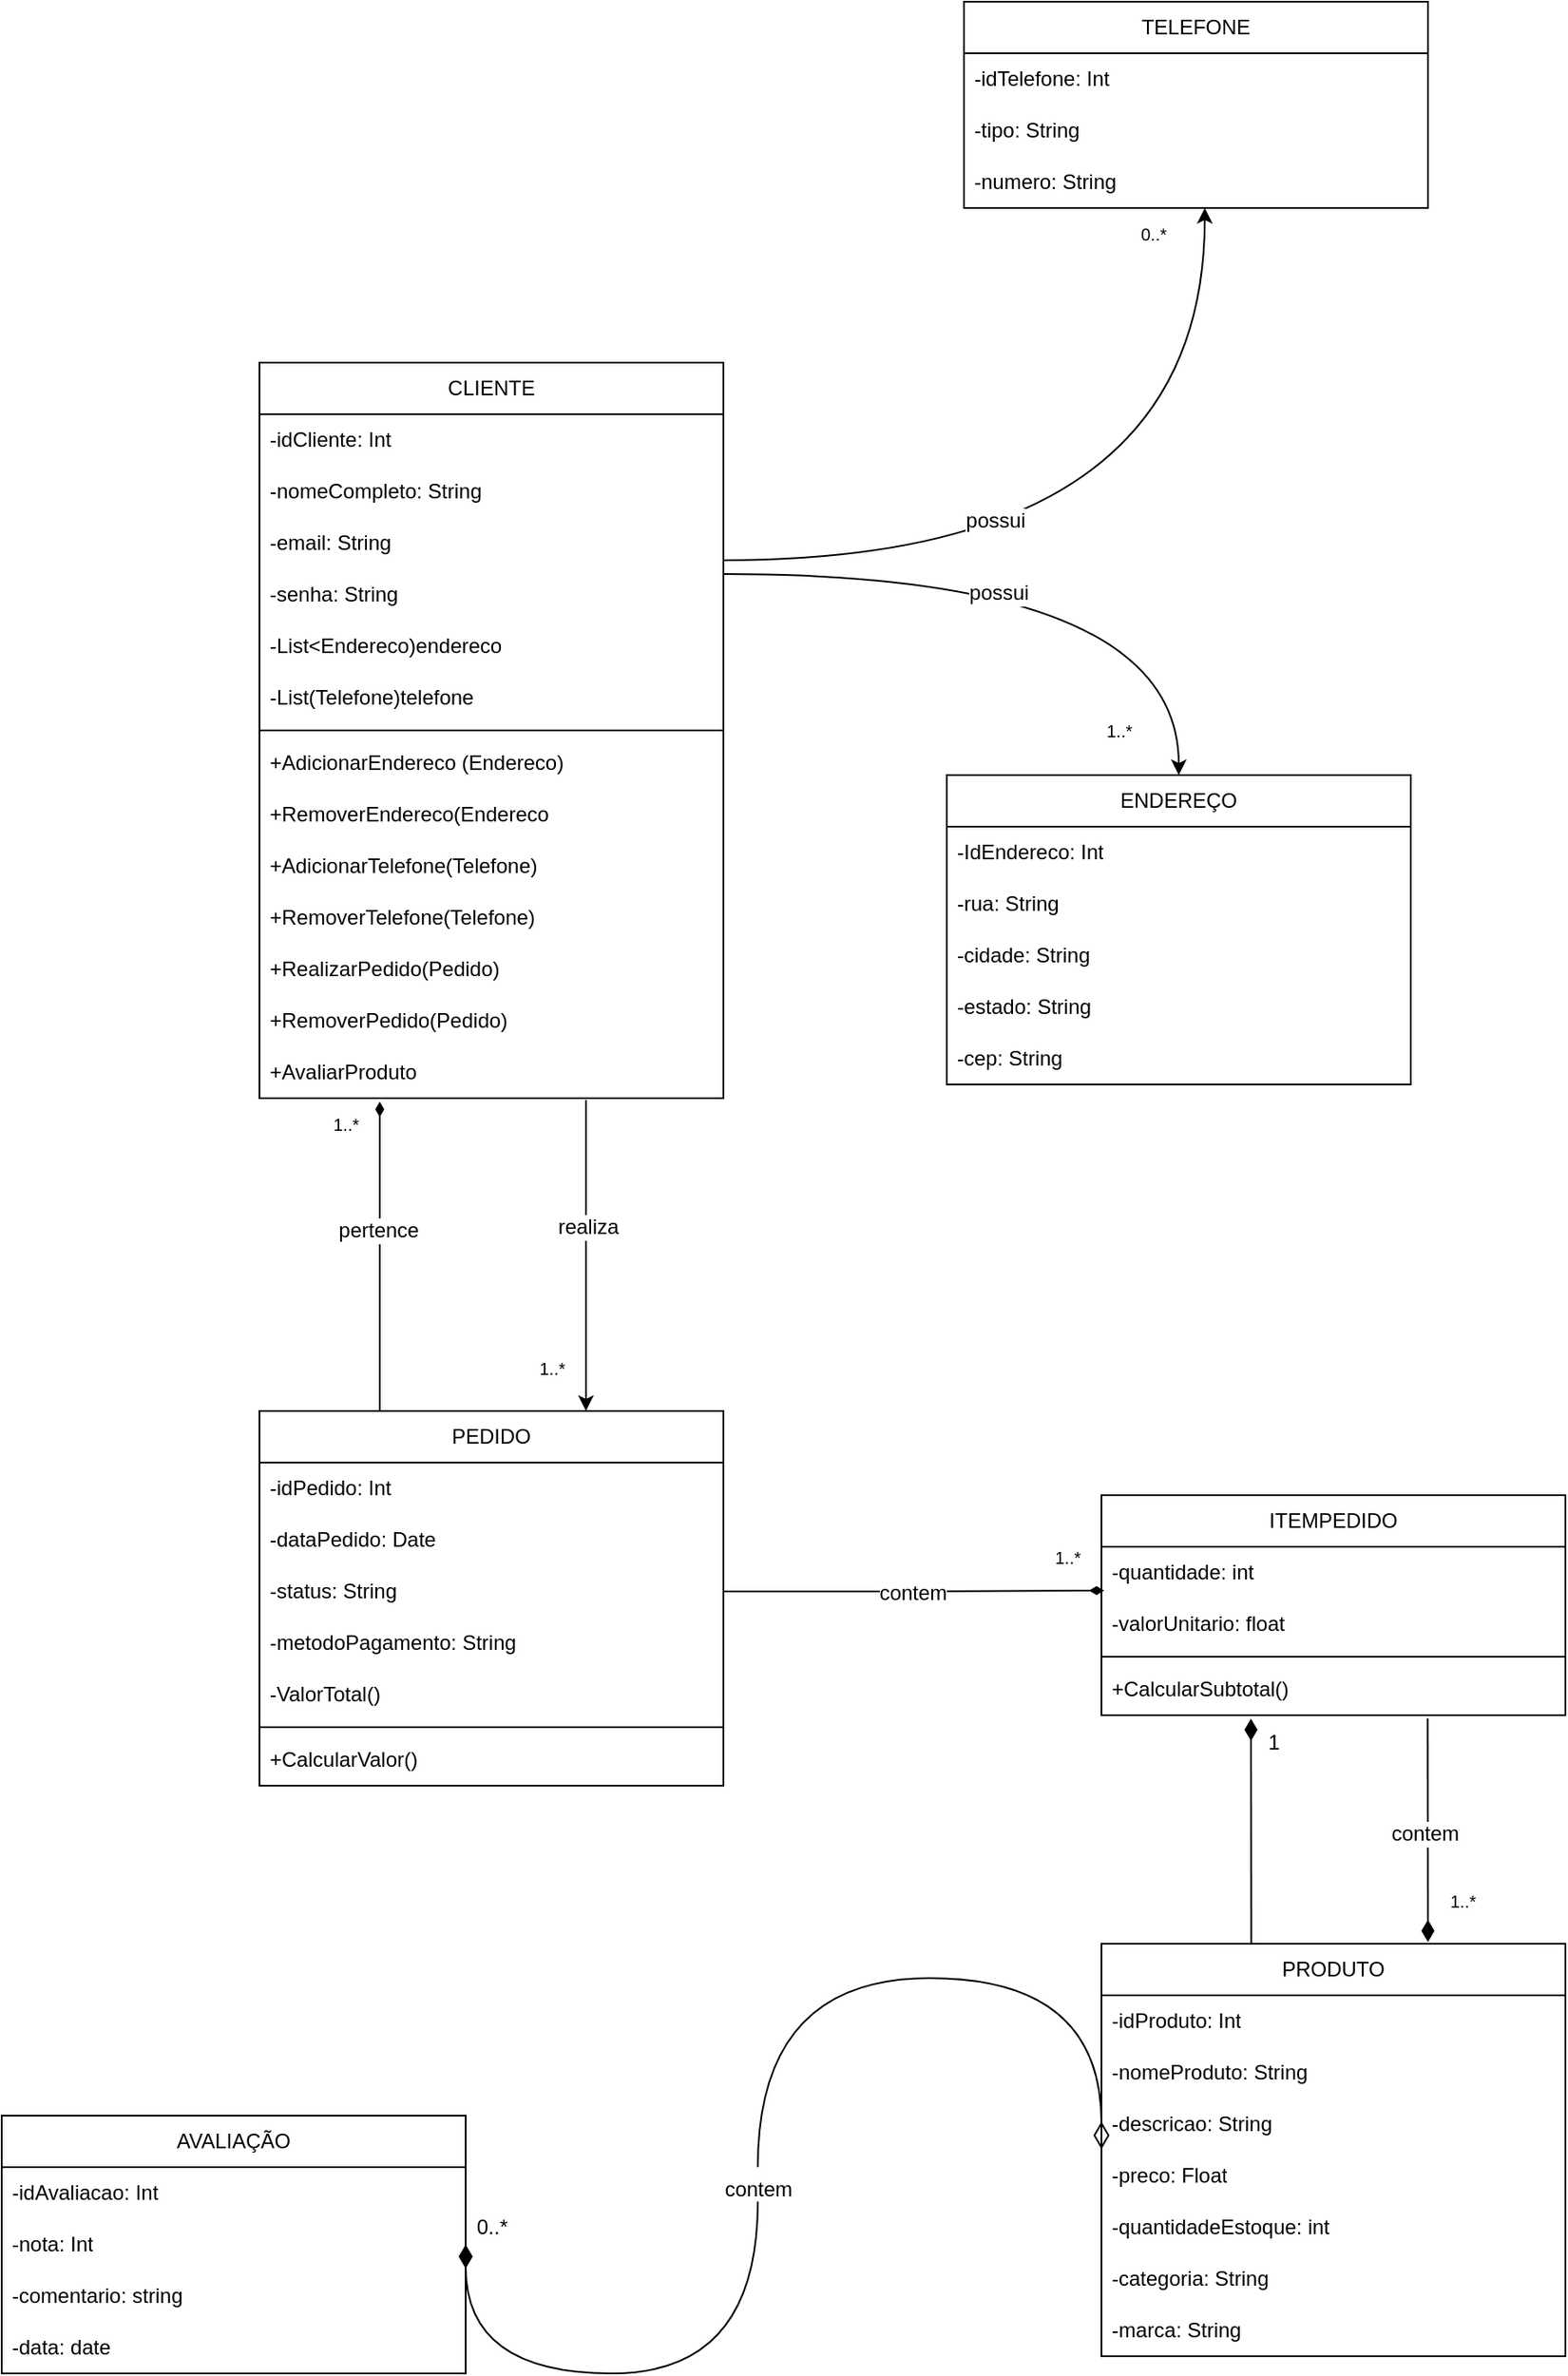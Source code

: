 <mxfile version="26.2.14">
  <diagram name="Página-1" id="bI2TdR9uC9iPowateCnM">
    <mxGraphModel dx="2185" dy="2369" grid="1" gridSize="10" guides="1" tooltips="1" connect="1" arrows="1" fold="1" page="1" pageScale="1" pageWidth="827" pageHeight="1169" math="0" shadow="0">
      <root>
        <mxCell id="0" />
        <mxCell id="1" parent="0" />
        <mxCell id="T8lwqwJLikOsBmqJTO0e-1" value="CLIENTE" style="swimlane;fontStyle=0;childLayout=stackLayout;horizontal=1;startSize=30;horizontalStack=0;resizeParent=1;resizeParentMax=0;resizeLast=0;collapsible=1;marginBottom=0;whiteSpace=wrap;html=1;" parent="1" vertex="1">
          <mxGeometry x="550" y="-420" width="270" height="428" as="geometry">
            <mxRectangle x="280" y="90" width="90" height="30" as="alternateBounds" />
          </mxGeometry>
        </mxCell>
        <mxCell id="T8lwqwJLikOsBmqJTO0e-10" value="-idCliente: Int" style="text;strokeColor=none;fillColor=none;align=left;verticalAlign=middle;spacingLeft=4;spacingRight=4;overflow=hidden;points=[[0,0.5],[1,0.5]];portConstraint=eastwest;rotatable=0;whiteSpace=wrap;html=1;" parent="T8lwqwJLikOsBmqJTO0e-1" vertex="1">
          <mxGeometry y="30" width="270" height="30" as="geometry" />
        </mxCell>
        <mxCell id="T8lwqwJLikOsBmqJTO0e-2" value="-nomeCompleto: String" style="text;strokeColor=none;fillColor=none;align=left;verticalAlign=middle;spacingLeft=4;spacingRight=4;overflow=hidden;points=[[0,0.5],[1,0.5]];portConstraint=eastwest;rotatable=0;whiteSpace=wrap;html=1;" parent="T8lwqwJLikOsBmqJTO0e-1" vertex="1">
          <mxGeometry y="60" width="270" height="30" as="geometry" />
        </mxCell>
        <mxCell id="T8lwqwJLikOsBmqJTO0e-3" value="-email: String" style="text;strokeColor=none;fillColor=none;align=left;verticalAlign=middle;spacingLeft=4;spacingRight=4;overflow=hidden;points=[[0,0.5],[1,0.5]];portConstraint=eastwest;rotatable=0;whiteSpace=wrap;html=1;" parent="T8lwqwJLikOsBmqJTO0e-1" vertex="1">
          <mxGeometry y="90" width="270" height="30" as="geometry" />
        </mxCell>
        <mxCell id="T8lwqwJLikOsBmqJTO0e-4" value="-senha: String" style="text;strokeColor=none;fillColor=none;align=left;verticalAlign=middle;spacingLeft=4;spacingRight=4;overflow=hidden;points=[[0,0.5],[1,0.5]];portConstraint=eastwest;rotatable=0;whiteSpace=wrap;html=1;perimeterSpacing=1;" parent="T8lwqwJLikOsBmqJTO0e-1" vertex="1">
          <mxGeometry y="120" width="270" height="30" as="geometry" />
        </mxCell>
        <mxCell id="u3Yc4zkZfpFFjeuXYtrw-35" value="-List&amp;lt;Endereco)endereco" style="text;strokeColor=none;fillColor=none;align=left;verticalAlign=middle;spacingLeft=4;spacingRight=4;overflow=hidden;points=[[0,0.5],[1,0.5]];portConstraint=eastwest;rotatable=0;whiteSpace=wrap;html=1;perimeterSpacing=1;" vertex="1" parent="T8lwqwJLikOsBmqJTO0e-1">
          <mxGeometry y="150" width="270" height="30" as="geometry" />
        </mxCell>
        <mxCell id="u3Yc4zkZfpFFjeuXYtrw-34" value="-List(Telefone)telefone" style="text;strokeColor=none;fillColor=none;align=left;verticalAlign=middle;spacingLeft=4;spacingRight=4;overflow=hidden;points=[[0,0.5],[1,0.5]];portConstraint=eastwest;rotatable=0;whiteSpace=wrap;html=1;perimeterSpacing=1;" vertex="1" parent="T8lwqwJLikOsBmqJTO0e-1">
          <mxGeometry y="180" width="270" height="30" as="geometry" />
        </mxCell>
        <mxCell id="u3Yc4zkZfpFFjeuXYtrw-33" value="" style="line;strokeWidth=1;fillColor=none;align=left;verticalAlign=middle;spacingTop=-1;spacingLeft=3;spacingRight=3;rotatable=0;labelPosition=right;points=[];portConstraint=eastwest;strokeColor=inherit;fontFamily=Helvetica;fontSize=12;fontColor=default;fontStyle=0;horizontal=1;" vertex="1" parent="T8lwqwJLikOsBmqJTO0e-1">
          <mxGeometry y="210" width="270" height="8" as="geometry" />
        </mxCell>
        <mxCell id="u3Yc4zkZfpFFjeuXYtrw-32" value="+AdicionarEndereco (Endereco)" style="text;strokeColor=none;fillColor=none;align=left;verticalAlign=middle;spacingLeft=4;spacingRight=4;overflow=hidden;points=[[0,0.5],[1,0.5]];portConstraint=eastwest;rotatable=0;whiteSpace=wrap;html=1;perimeterSpacing=1;" vertex="1" parent="T8lwqwJLikOsBmqJTO0e-1">
          <mxGeometry y="218" width="270" height="30" as="geometry" />
        </mxCell>
        <mxCell id="u3Yc4zkZfpFFjeuXYtrw-31" value="+RemoverEndereco(Endereco" style="text;strokeColor=none;fillColor=none;align=left;verticalAlign=middle;spacingLeft=4;spacingRight=4;overflow=hidden;points=[[0,0.5],[1,0.5]];portConstraint=eastwest;rotatable=0;whiteSpace=wrap;html=1;perimeterSpacing=1;" vertex="1" parent="T8lwqwJLikOsBmqJTO0e-1">
          <mxGeometry y="248" width="270" height="30" as="geometry" />
        </mxCell>
        <mxCell id="u3Yc4zkZfpFFjeuXYtrw-41" value="+AdicionarTelefone(Telefone)" style="text;strokeColor=none;fillColor=none;align=left;verticalAlign=middle;spacingLeft=4;spacingRight=4;overflow=hidden;points=[[0,0.5],[1,0.5]];portConstraint=eastwest;rotatable=0;whiteSpace=wrap;html=1;perimeterSpacing=1;" vertex="1" parent="T8lwqwJLikOsBmqJTO0e-1">
          <mxGeometry y="278" width="270" height="30" as="geometry" />
        </mxCell>
        <mxCell id="u3Yc4zkZfpFFjeuXYtrw-42" value="+RemoverTelefone(Telefone)" style="text;strokeColor=none;fillColor=none;align=left;verticalAlign=middle;spacingLeft=4;spacingRight=4;overflow=hidden;points=[[0,0.5],[1,0.5]];portConstraint=eastwest;rotatable=0;whiteSpace=wrap;html=1;perimeterSpacing=1;" vertex="1" parent="T8lwqwJLikOsBmqJTO0e-1">
          <mxGeometry y="308" width="270" height="30" as="geometry" />
        </mxCell>
        <mxCell id="u3Yc4zkZfpFFjeuXYtrw-43" value="+RealizarPedido(Pedido)" style="text;strokeColor=none;fillColor=none;align=left;verticalAlign=middle;spacingLeft=4;spacingRight=4;overflow=hidden;points=[[0,0.5],[1,0.5]];portConstraint=eastwest;rotatable=0;whiteSpace=wrap;html=1;perimeterSpacing=1;" vertex="1" parent="T8lwqwJLikOsBmqJTO0e-1">
          <mxGeometry y="338" width="270" height="30" as="geometry" />
        </mxCell>
        <mxCell id="u3Yc4zkZfpFFjeuXYtrw-30" value="+RemoverPedido(Pedido)" style="text;strokeColor=none;fillColor=none;align=left;verticalAlign=middle;spacingLeft=4;spacingRight=4;overflow=hidden;points=[[0,0.5],[1,0.5]];portConstraint=eastwest;rotatable=0;whiteSpace=wrap;html=1;perimeterSpacing=1;" vertex="1" parent="T8lwqwJLikOsBmqJTO0e-1">
          <mxGeometry y="368" width="270" height="30" as="geometry" />
        </mxCell>
        <mxCell id="u3Yc4zkZfpFFjeuXYtrw-44" value="+AvaliarProduto" style="text;strokeColor=none;fillColor=none;align=left;verticalAlign=middle;spacingLeft=4;spacingRight=4;overflow=hidden;points=[[0,0.5],[1,0.5]];portConstraint=eastwest;rotatable=0;whiteSpace=wrap;html=1;perimeterSpacing=1;" vertex="1" parent="T8lwqwJLikOsBmqJTO0e-1">
          <mxGeometry y="398" width="270" height="30" as="geometry" />
        </mxCell>
        <mxCell id="T8lwqwJLikOsBmqJTO0e-11" value="PRODUTO" style="swimlane;fontStyle=0;childLayout=stackLayout;horizontal=1;startSize=30;horizontalStack=0;resizeParent=1;resizeParentMax=0;resizeLast=0;collapsible=1;marginBottom=0;whiteSpace=wrap;html=1;" parent="1" vertex="1">
          <mxGeometry x="1040" y="500" width="270" height="240" as="geometry">
            <mxRectangle x="280" y="90" width="90" height="30" as="alternateBounds" />
          </mxGeometry>
        </mxCell>
        <mxCell id="T8lwqwJLikOsBmqJTO0e-12" value="-idProduto: Int" style="text;strokeColor=none;fillColor=none;align=left;verticalAlign=middle;spacingLeft=4;spacingRight=4;overflow=hidden;points=[[0,0.5],[1,0.5]];portConstraint=eastwest;rotatable=0;whiteSpace=wrap;html=1;" parent="T8lwqwJLikOsBmqJTO0e-11" vertex="1">
          <mxGeometry y="30" width="270" height="30" as="geometry" />
        </mxCell>
        <mxCell id="T8lwqwJLikOsBmqJTO0e-13" value="-nomeProduto: String" style="text;strokeColor=none;fillColor=none;align=left;verticalAlign=middle;spacingLeft=4;spacingRight=4;overflow=hidden;points=[[0,0.5],[1,0.5]];portConstraint=eastwest;rotatable=0;whiteSpace=wrap;html=1;" parent="T8lwqwJLikOsBmqJTO0e-11" vertex="1">
          <mxGeometry y="60" width="270" height="30" as="geometry" />
        </mxCell>
        <mxCell id="T8lwqwJLikOsBmqJTO0e-14" value="-descricao: String" style="text;strokeColor=none;fillColor=none;align=left;verticalAlign=middle;spacingLeft=4;spacingRight=4;overflow=hidden;points=[[0,0.5],[1,0.5]];portConstraint=eastwest;rotatable=0;whiteSpace=wrap;html=1;" parent="T8lwqwJLikOsBmqJTO0e-11" vertex="1">
          <mxGeometry y="90" width="270" height="30" as="geometry" />
        </mxCell>
        <mxCell id="T8lwqwJLikOsBmqJTO0e-15" value="-preco: Float" style="text;strokeColor=none;fillColor=none;align=left;verticalAlign=middle;spacingLeft=4;spacingRight=4;overflow=hidden;points=[[0,0.5],[1,0.5]];portConstraint=eastwest;rotatable=0;whiteSpace=wrap;html=1;" parent="T8lwqwJLikOsBmqJTO0e-11" vertex="1">
          <mxGeometry y="120" width="270" height="30" as="geometry" />
        </mxCell>
        <mxCell id="T8lwqwJLikOsBmqJTO0e-18" value="-quantidadeEstoque: int" style="text;strokeColor=none;fillColor=none;align=left;verticalAlign=middle;spacingLeft=4;spacingRight=4;overflow=hidden;points=[[0,0.5],[1,0.5]];portConstraint=eastwest;rotatable=0;whiteSpace=wrap;html=1;" parent="T8lwqwJLikOsBmqJTO0e-11" vertex="1">
          <mxGeometry y="150" width="270" height="30" as="geometry" />
        </mxCell>
        <mxCell id="T8lwqwJLikOsBmqJTO0e-17" value="-categoria: String" style="text;strokeColor=none;fillColor=none;align=left;verticalAlign=middle;spacingLeft=4;spacingRight=4;overflow=hidden;points=[[0,0.5],[1,0.5]];portConstraint=eastwest;rotatable=0;whiteSpace=wrap;html=1;" parent="T8lwqwJLikOsBmqJTO0e-11" vertex="1">
          <mxGeometry y="180" width="270" height="30" as="geometry" />
        </mxCell>
        <mxCell id="T8lwqwJLikOsBmqJTO0e-16" value="-marca: String" style="text;strokeColor=none;fillColor=none;align=left;verticalAlign=middle;spacingLeft=4;spacingRight=4;overflow=hidden;points=[[0,0.5],[1,0.5]];portConstraint=eastwest;rotatable=0;whiteSpace=wrap;html=1;" parent="T8lwqwJLikOsBmqJTO0e-11" vertex="1">
          <mxGeometry y="210" width="270" height="30" as="geometry" />
        </mxCell>
        <mxCell id="u3Yc4zkZfpFFjeuXYtrw-51" style="edgeStyle=orthogonalEdgeStyle;rounded=0;orthogonalLoop=1;jettySize=auto;html=1;fontFamily=Helvetica;fontSize=12;fontColor=default;fontStyle=0;horizontal=1;endArrow=diamondThin;endFill=1;" edge="1" parent="1" source="T8lwqwJLikOsBmqJTO0e-19">
          <mxGeometry relative="1" as="geometry">
            <mxPoint x="620" y="10" as="targetPoint" />
            <Array as="points">
              <mxPoint x="620" y="50" />
              <mxPoint x="620" y="50" />
            </Array>
          </mxGeometry>
        </mxCell>
        <mxCell id="u3Yc4zkZfpFFjeuXYtrw-53" value="pertence" style="edgeLabel;html=1;align=center;verticalAlign=middle;resizable=0;points=[];strokeColor=default;fontFamily=Helvetica;fontSize=12;fontColor=default;fontStyle=0;horizontal=1;fillColor=default;" vertex="1" connectable="0" parent="u3Yc4zkZfpFFjeuXYtrw-51">
          <mxGeometry x="0.164" y="1" relative="1" as="geometry">
            <mxPoint as="offset" />
          </mxGeometry>
        </mxCell>
        <mxCell id="T8lwqwJLikOsBmqJTO0e-19" value="PEDIDO" style="swimlane;fontStyle=0;childLayout=stackLayout;horizontal=1;startSize=30;horizontalStack=0;resizeParent=1;resizeParentMax=0;resizeLast=0;collapsible=1;marginBottom=0;whiteSpace=wrap;html=1;" parent="1" vertex="1">
          <mxGeometry x="550" y="190" width="270" height="218" as="geometry">
            <mxRectangle x="280" y="90" width="90" height="30" as="alternateBounds" />
          </mxGeometry>
        </mxCell>
        <mxCell id="T8lwqwJLikOsBmqJTO0e-20" value="-idPedido: Int" style="text;strokeColor=none;fillColor=none;align=left;verticalAlign=middle;spacingLeft=4;spacingRight=4;overflow=hidden;points=[[0,0.5],[1,0.5]];portConstraint=eastwest;rotatable=0;whiteSpace=wrap;html=1;" parent="T8lwqwJLikOsBmqJTO0e-19" vertex="1">
          <mxGeometry y="30" width="270" height="30" as="geometry" />
        </mxCell>
        <mxCell id="T8lwqwJLikOsBmqJTO0e-21" value="-dataPedido: Date" style="text;strokeColor=none;fillColor=none;align=left;verticalAlign=middle;spacingLeft=4;spacingRight=4;overflow=hidden;points=[[0,0.5],[1,0.5]];portConstraint=eastwest;rotatable=0;whiteSpace=wrap;html=1;" parent="T8lwqwJLikOsBmqJTO0e-19" vertex="1">
          <mxGeometry y="60" width="270" height="30" as="geometry" />
        </mxCell>
        <mxCell id="T8lwqwJLikOsBmqJTO0e-22" value="-status: String" style="text;strokeColor=none;fillColor=none;align=left;verticalAlign=middle;spacingLeft=4;spacingRight=4;overflow=hidden;points=[[0,0.5],[1,0.5]];portConstraint=eastwest;rotatable=0;whiteSpace=wrap;html=1;" parent="T8lwqwJLikOsBmqJTO0e-19" vertex="1">
          <mxGeometry y="90" width="270" height="30" as="geometry" />
        </mxCell>
        <mxCell id="T8lwqwJLikOsBmqJTO0e-23" value="-metodoPagamento: String" style="text;strokeColor=none;fillColor=none;align=left;verticalAlign=middle;spacingLeft=4;spacingRight=4;overflow=hidden;points=[[0,0.5],[1,0.5]];portConstraint=eastwest;rotatable=0;whiteSpace=wrap;html=1;" parent="T8lwqwJLikOsBmqJTO0e-19" vertex="1">
          <mxGeometry y="120" width="270" height="30" as="geometry" />
        </mxCell>
        <mxCell id="u3Yc4zkZfpFFjeuXYtrw-2" value="-ValorTotal()" style="text;strokeColor=none;fillColor=none;align=left;verticalAlign=middle;spacingLeft=4;spacingRight=4;overflow=hidden;points=[[0,0.5],[1,0.5]];portConstraint=eastwest;rotatable=0;whiteSpace=wrap;html=1;" vertex="1" parent="T8lwqwJLikOsBmqJTO0e-19">
          <mxGeometry y="150" width="270" height="30" as="geometry" />
        </mxCell>
        <mxCell id="u3Yc4zkZfpFFjeuXYtrw-65" value="" style="line;strokeWidth=1;fillColor=none;align=left;verticalAlign=middle;spacingTop=-1;spacingLeft=3;spacingRight=3;rotatable=0;labelPosition=right;points=[];portConstraint=eastwest;strokeColor=inherit;fontFamily=Helvetica;fontSize=12;fontColor=default;fontStyle=0;horizontal=1;" vertex="1" parent="T8lwqwJLikOsBmqJTO0e-19">
          <mxGeometry y="180" width="270" height="8" as="geometry" />
        </mxCell>
        <mxCell id="u3Yc4zkZfpFFjeuXYtrw-64" value="+CalcularValor()" style="text;strokeColor=none;fillColor=none;align=left;verticalAlign=middle;spacingLeft=4;spacingRight=4;overflow=hidden;points=[[0,0.5],[1,0.5]];portConstraint=eastwest;rotatable=0;whiteSpace=wrap;html=1;" vertex="1" parent="T8lwqwJLikOsBmqJTO0e-19">
          <mxGeometry y="188" width="270" height="30" as="geometry" />
        </mxCell>
        <mxCell id="T8lwqwJLikOsBmqJTO0e-24" value="ITEMPEDIDO" style="swimlane;fontStyle=0;childLayout=stackLayout;horizontal=1;startSize=30;horizontalStack=0;resizeParent=1;resizeParentMax=0;resizeLast=0;collapsible=1;marginBottom=0;whiteSpace=wrap;html=1;" parent="1" vertex="1">
          <mxGeometry x="1040" y="239" width="270" height="128" as="geometry">
            <mxRectangle x="280" y="90" width="90" height="30" as="alternateBounds" />
          </mxGeometry>
        </mxCell>
        <mxCell id="T8lwqwJLikOsBmqJTO0e-25" value="-quantidade: int" style="text;strokeColor=none;fillColor=none;align=left;verticalAlign=middle;spacingLeft=4;spacingRight=4;overflow=hidden;points=[[0,0.5],[1,0.5]];portConstraint=eastwest;rotatable=0;whiteSpace=wrap;html=1;" parent="T8lwqwJLikOsBmqJTO0e-24" vertex="1">
          <mxGeometry y="30" width="270" height="30" as="geometry" />
        </mxCell>
        <mxCell id="T8lwqwJLikOsBmqJTO0e-26" value="-valorUnitario: float" style="text;strokeColor=none;fillColor=none;align=left;verticalAlign=middle;spacingLeft=4;spacingRight=4;overflow=hidden;points=[[0,0.5],[1,0.5]];portConstraint=eastwest;rotatable=0;whiteSpace=wrap;html=1;" parent="T8lwqwJLikOsBmqJTO0e-24" vertex="1">
          <mxGeometry y="60" width="270" height="30" as="geometry" />
        </mxCell>
        <mxCell id="u3Yc4zkZfpFFjeuXYtrw-81" value="" style="line;strokeWidth=1;fillColor=none;align=left;verticalAlign=middle;spacingTop=-1;spacingLeft=3;spacingRight=3;rotatable=0;labelPosition=right;points=[];portConstraint=eastwest;strokeColor=inherit;fontFamily=Helvetica;fontSize=12;fontColor=default;fontStyle=0;horizontal=1;" vertex="1" parent="T8lwqwJLikOsBmqJTO0e-24">
          <mxGeometry y="90" width="270" height="8" as="geometry" />
        </mxCell>
        <mxCell id="u3Yc4zkZfpFFjeuXYtrw-1" value="+CalcularSubtotal()" style="text;strokeColor=none;fillColor=none;align=left;verticalAlign=middle;spacingLeft=4;spacingRight=4;overflow=hidden;points=[[0,0.5],[1,0.5]];portConstraint=eastwest;rotatable=0;whiteSpace=wrap;html=1;" vertex="1" parent="T8lwqwJLikOsBmqJTO0e-24">
          <mxGeometry y="98" width="270" height="30" as="geometry" />
        </mxCell>
        <mxCell id="T8lwqwJLikOsBmqJTO0e-29" value="AVALIAÇÃO" style="swimlane;fontStyle=0;childLayout=stackLayout;horizontal=1;startSize=30;horizontalStack=0;resizeParent=1;resizeParentMax=0;resizeLast=0;collapsible=1;marginBottom=0;whiteSpace=wrap;html=1;" parent="1" vertex="1">
          <mxGeometry x="400" y="600" width="270" height="150" as="geometry">
            <mxRectangle x="280" y="90" width="90" height="30" as="alternateBounds" />
          </mxGeometry>
        </mxCell>
        <mxCell id="T8lwqwJLikOsBmqJTO0e-30" value="-idAvaliacao: Int" style="text;strokeColor=none;fillColor=none;align=left;verticalAlign=middle;spacingLeft=4;spacingRight=4;overflow=hidden;points=[[0,0.5],[1,0.5]];portConstraint=eastwest;rotatable=0;whiteSpace=wrap;html=1;" parent="T8lwqwJLikOsBmqJTO0e-29" vertex="1">
          <mxGeometry y="30" width="270" height="30" as="geometry" />
        </mxCell>
        <mxCell id="T8lwqwJLikOsBmqJTO0e-31" value="-nota: Int" style="text;strokeColor=none;fillColor=none;align=left;verticalAlign=middle;spacingLeft=4;spacingRight=4;overflow=hidden;points=[[0,0.5],[1,0.5]];portConstraint=eastwest;rotatable=0;whiteSpace=wrap;html=1;" parent="T8lwqwJLikOsBmqJTO0e-29" vertex="1">
          <mxGeometry y="60" width="270" height="30" as="geometry" />
        </mxCell>
        <mxCell id="T8lwqwJLikOsBmqJTO0e-32" value="-comentario: string" style="text;strokeColor=none;fillColor=none;align=left;verticalAlign=middle;spacingLeft=4;spacingRight=4;overflow=hidden;points=[[0,0.5],[1,0.5]];portConstraint=eastwest;rotatable=0;whiteSpace=wrap;html=1;" parent="T8lwqwJLikOsBmqJTO0e-29" vertex="1">
          <mxGeometry y="90" width="270" height="30" as="geometry" />
        </mxCell>
        <mxCell id="T8lwqwJLikOsBmqJTO0e-33" value="-data: date" style="text;strokeColor=none;fillColor=none;align=left;verticalAlign=middle;spacingLeft=4;spacingRight=4;overflow=hidden;points=[[0,0.5],[1,0.5]];portConstraint=eastwest;rotatable=0;whiteSpace=wrap;html=1;" parent="T8lwqwJLikOsBmqJTO0e-29" vertex="1">
          <mxGeometry y="120" width="270" height="30" as="geometry" />
        </mxCell>
        <mxCell id="T8lwqwJLikOsBmqJTO0e-34" value="ENDEREÇO" style="swimlane;fontStyle=0;childLayout=stackLayout;horizontal=1;startSize=30;horizontalStack=0;resizeParent=1;resizeParentMax=0;resizeLast=0;collapsible=1;marginBottom=0;whiteSpace=wrap;html=1;" parent="1" vertex="1">
          <mxGeometry x="950" y="-180" width="270" height="180" as="geometry">
            <mxRectangle x="280" y="90" width="90" height="30" as="alternateBounds" />
          </mxGeometry>
        </mxCell>
        <mxCell id="T8lwqwJLikOsBmqJTO0e-35" value="-IdEndereco: Int" style="text;strokeColor=none;fillColor=none;align=left;verticalAlign=middle;spacingLeft=4;spacingRight=4;overflow=hidden;points=[[0,0.5],[1,0.5]];portConstraint=eastwest;rotatable=0;whiteSpace=wrap;html=1;" parent="T8lwqwJLikOsBmqJTO0e-34" vertex="1">
          <mxGeometry y="30" width="270" height="30" as="geometry" />
        </mxCell>
        <mxCell id="T8lwqwJLikOsBmqJTO0e-36" value="-rua: String" style="text;strokeColor=none;fillColor=none;align=left;verticalAlign=middle;spacingLeft=4;spacingRight=4;overflow=hidden;points=[[0,0.5],[1,0.5]];portConstraint=eastwest;rotatable=0;whiteSpace=wrap;html=1;" parent="T8lwqwJLikOsBmqJTO0e-34" vertex="1">
          <mxGeometry y="60" width="270" height="30" as="geometry" />
        </mxCell>
        <mxCell id="T8lwqwJLikOsBmqJTO0e-37" value="-cidade: String" style="text;strokeColor=none;fillColor=none;align=left;verticalAlign=middle;spacingLeft=4;spacingRight=4;overflow=hidden;points=[[0,0.5],[1,0.5]];portConstraint=eastwest;rotatable=0;whiteSpace=wrap;html=1;" parent="T8lwqwJLikOsBmqJTO0e-34" vertex="1">
          <mxGeometry y="90" width="270" height="30" as="geometry" />
        </mxCell>
        <mxCell id="T8lwqwJLikOsBmqJTO0e-38" value="-estado: String" style="text;strokeColor=none;fillColor=none;align=left;verticalAlign=middle;spacingLeft=4;spacingRight=4;overflow=hidden;points=[[0,0.5],[1,0.5]];portConstraint=eastwest;rotatable=0;whiteSpace=wrap;html=1;" parent="T8lwqwJLikOsBmqJTO0e-34" vertex="1">
          <mxGeometry y="120" width="270" height="30" as="geometry" />
        </mxCell>
        <mxCell id="T8lwqwJLikOsBmqJTO0e-39" value="-cep: String" style="text;strokeColor=none;fillColor=none;align=left;verticalAlign=middle;spacingLeft=4;spacingRight=4;overflow=hidden;points=[[0,0.5],[1,0.5]];portConstraint=eastwest;rotatable=0;whiteSpace=wrap;html=1;" parent="T8lwqwJLikOsBmqJTO0e-34" vertex="1">
          <mxGeometry y="150" width="270" height="30" as="geometry" />
        </mxCell>
        <mxCell id="T8lwqwJLikOsBmqJTO0e-40" value="TELEFONE" style="swimlane;fontStyle=0;childLayout=stackLayout;horizontal=1;startSize=30;horizontalStack=0;resizeParent=1;resizeParentMax=0;resizeLast=0;collapsible=1;marginBottom=0;whiteSpace=wrap;html=1;" parent="1" vertex="1">
          <mxGeometry x="960" y="-630" width="270" height="120" as="geometry">
            <mxRectangle x="280" y="90" width="90" height="30" as="alternateBounds" />
          </mxGeometry>
        </mxCell>
        <mxCell id="T8lwqwJLikOsBmqJTO0e-41" value="-idTelefone: Int" style="text;strokeColor=none;fillColor=none;align=left;verticalAlign=middle;spacingLeft=4;spacingRight=4;overflow=hidden;points=[[0,0.5],[1,0.5]];portConstraint=eastwest;rotatable=0;whiteSpace=wrap;html=1;" parent="T8lwqwJLikOsBmqJTO0e-40" vertex="1">
          <mxGeometry y="30" width="270" height="30" as="geometry" />
        </mxCell>
        <mxCell id="T8lwqwJLikOsBmqJTO0e-42" value="-tipo: String" style="text;strokeColor=none;fillColor=none;align=left;verticalAlign=middle;spacingLeft=4;spacingRight=4;overflow=hidden;points=[[0,0.5],[1,0.5]];portConstraint=eastwest;rotatable=0;whiteSpace=wrap;html=1;" parent="T8lwqwJLikOsBmqJTO0e-40" vertex="1">
          <mxGeometry y="60" width="270" height="30" as="geometry" />
        </mxCell>
        <mxCell id="T8lwqwJLikOsBmqJTO0e-43" value="-numero: String" style="text;strokeColor=none;fillColor=none;align=left;verticalAlign=middle;spacingLeft=4;spacingRight=4;overflow=hidden;points=[[0,0.5],[1,0.5]];portConstraint=eastwest;rotatable=0;whiteSpace=wrap;html=1;" parent="T8lwqwJLikOsBmqJTO0e-40" vertex="1">
          <mxGeometry y="90" width="270" height="30" as="geometry" />
        </mxCell>
        <mxCell id="u3Yc4zkZfpFFjeuXYtrw-12" style="edgeStyle=orthogonalEdgeStyle;rounded=0;orthogonalLoop=1;jettySize=auto;html=1;entryX=0.5;entryY=0;entryDx=0;entryDy=0;curved=1;exitX=0.996;exitY=0.125;exitDx=0;exitDy=0;exitPerimeter=0;" edge="1" parent="1" source="T8lwqwJLikOsBmqJTO0e-4" target="T8lwqwJLikOsBmqJTO0e-34">
          <mxGeometry relative="1" as="geometry">
            <mxPoint x="830" y="-300" as="sourcePoint" />
          </mxGeometry>
        </mxCell>
        <mxCell id="u3Yc4zkZfpFFjeuXYtrw-56" value="possui" style="edgeLabel;html=1;align=center;verticalAlign=middle;resizable=0;points=[];strokeColor=default;fontFamily=Helvetica;fontSize=12;fontColor=default;fontStyle=0;horizontal=1;fillColor=default;" vertex="1" connectable="0" parent="u3Yc4zkZfpFFjeuXYtrw-12">
          <mxGeometry x="-0.165" y="-11" relative="1" as="geometry">
            <mxPoint as="offset" />
          </mxGeometry>
        </mxCell>
        <mxCell id="u3Yc4zkZfpFFjeuXYtrw-39" style="edgeStyle=orthogonalEdgeStyle;rounded=0;orthogonalLoop=1;jettySize=auto;html=1;fontFamily=Helvetica;fontSize=12;fontColor=default;fontStyle=0;horizontal=1;curved=1;entryX=0.519;entryY=1.133;entryDx=0;entryDy=0;entryPerimeter=0;" edge="1" parent="1">
          <mxGeometry relative="1" as="geometry">
            <mxPoint x="1100.13" y="-510" as="targetPoint" />
            <mxPoint x="820" y="-304.99" as="sourcePoint" />
            <Array as="points">
              <mxPoint x="1100" y="-305" />
            </Array>
          </mxGeometry>
        </mxCell>
        <mxCell id="u3Yc4zkZfpFFjeuXYtrw-40" value="" style="edgeLabel;html=1;align=center;verticalAlign=middle;resizable=0;points=[];strokeColor=default;fontFamily=Helvetica;fontSize=12;fontColor=default;fontStyle=0;horizontal=1;fillColor=default;" vertex="1" connectable="0" parent="u3Yc4zkZfpFFjeuXYtrw-39">
          <mxGeometry x="-0.332" y="-3" relative="1" as="geometry">
            <mxPoint as="offset" />
          </mxGeometry>
        </mxCell>
        <mxCell id="u3Yc4zkZfpFFjeuXYtrw-59" value="possui" style="edgeLabel;html=1;align=center;verticalAlign=middle;resizable=0;points=[];strokeColor=default;fontFamily=Helvetica;fontSize=12;fontColor=default;fontStyle=0;horizontal=1;fillColor=default;" vertex="1" connectable="0" parent="u3Yc4zkZfpFFjeuXYtrw-39">
          <mxGeometry x="-0.351" y="23" relative="1" as="geometry">
            <mxPoint as="offset" />
          </mxGeometry>
        </mxCell>
        <mxCell id="u3Yc4zkZfpFFjeuXYtrw-50" style="edgeStyle=orthogonalEdgeStyle;rounded=0;orthogonalLoop=1;jettySize=auto;html=1;fontFamily=Helvetica;fontSize=12;fontColor=default;fontStyle=0;horizontal=1;" edge="1" parent="1">
          <mxGeometry relative="1" as="geometry">
            <mxPoint x="740" y="9" as="sourcePoint" />
            <mxPoint x="740" y="190" as="targetPoint" />
            <Array as="points">
              <mxPoint x="740" y="9" />
              <mxPoint x="740" y="190" />
            </Array>
          </mxGeometry>
        </mxCell>
        <mxCell id="u3Yc4zkZfpFFjeuXYtrw-54" value="realiza" style="edgeLabel;html=1;align=center;verticalAlign=middle;resizable=0;points=[];strokeColor=default;fontFamily=Helvetica;fontSize=12;fontColor=default;fontStyle=0;horizontal=1;fillColor=default;" vertex="1" connectable="0" parent="u3Yc4zkZfpFFjeuXYtrw-50">
          <mxGeometry x="-0.189" y="1" relative="1" as="geometry">
            <mxPoint as="offset" />
          </mxGeometry>
        </mxCell>
        <mxCell id="u3Yc4zkZfpFFjeuXYtrw-52" value="&lt;font style=&quot;font-size: 10px;&quot;&gt;1..*&lt;/font&gt;" style="text;html=1;align=center;verticalAlign=middle;resizable=0;points=[];autosize=1;strokeColor=none;fillColor=none;fontFamily=Helvetica;fontSize=12;fontColor=default;fontStyle=0;horizontal=1;" vertex="1" parent="1">
          <mxGeometry x="580" y="8" width="40" height="30" as="geometry" />
        </mxCell>
        <mxCell id="u3Yc4zkZfpFFjeuXYtrw-55" value="&lt;font style=&quot;font-size: 10px;&quot;&gt;1..*&lt;/font&gt;" style="text;html=1;align=center;verticalAlign=middle;resizable=0;points=[];autosize=1;strokeColor=none;fillColor=none;fontFamily=Helvetica;fontSize=12;fontColor=default;fontStyle=0;horizontal=1;" vertex="1" parent="1">
          <mxGeometry x="700" y="150" width="40" height="30" as="geometry" />
        </mxCell>
        <mxCell id="u3Yc4zkZfpFFjeuXYtrw-60" value="&lt;font style=&quot;font-size: 10px;&quot;&gt;0..*&lt;/font&gt;" style="text;html=1;align=center;verticalAlign=middle;resizable=0;points=[];autosize=1;strokeColor=none;fillColor=none;fontFamily=Helvetica;fontSize=12;fontColor=default;fontStyle=0;horizontal=1;" vertex="1" parent="1">
          <mxGeometry x="1050" y="-510" width="40" height="30" as="geometry" />
        </mxCell>
        <mxCell id="u3Yc4zkZfpFFjeuXYtrw-61" value="&lt;font style=&quot;font-size: 10px;&quot;&gt;1..*&lt;/font&gt;" style="text;html=1;align=center;verticalAlign=middle;resizable=0;points=[];autosize=1;strokeColor=none;fillColor=none;fontFamily=Helvetica;fontSize=12;fontColor=default;fontStyle=0;horizontal=1;" vertex="1" parent="1">
          <mxGeometry x="1030" y="-221" width="40" height="30" as="geometry" />
        </mxCell>
        <mxCell id="u3Yc4zkZfpFFjeuXYtrw-69" style="edgeStyle=orthogonalEdgeStyle;rounded=0;orthogonalLoop=1;jettySize=auto;html=1;entryX=0.006;entryY=0.849;entryDx=0;entryDy=0;entryPerimeter=0;fontFamily=Helvetica;fontSize=12;fontColor=default;fontStyle=0;horizontal=1;endArrow=diamondThin;endFill=1;" edge="1" parent="1" source="T8lwqwJLikOsBmqJTO0e-22" target="T8lwqwJLikOsBmqJTO0e-25">
          <mxGeometry relative="1" as="geometry" />
        </mxCell>
        <mxCell id="u3Yc4zkZfpFFjeuXYtrw-73" value="contem" style="edgeLabel;html=1;align=center;verticalAlign=middle;resizable=0;points=[];strokeColor=default;fontFamily=Helvetica;fontSize=12;fontColor=default;fontStyle=0;horizontal=1;fillColor=default;" vertex="1" connectable="0" parent="u3Yc4zkZfpFFjeuXYtrw-69">
          <mxGeometry x="-0.011" y="-1" relative="1" as="geometry">
            <mxPoint x="-1" y="1" as="offset" />
          </mxGeometry>
        </mxCell>
        <mxCell id="u3Yc4zkZfpFFjeuXYtrw-70" value="&lt;font style=&quot;font-size: 10px;&quot;&gt;1..*&lt;/font&gt;" style="text;html=1;align=center;verticalAlign=middle;resizable=0;points=[];autosize=1;strokeColor=none;fillColor=none;fontFamily=Helvetica;fontSize=12;fontColor=default;fontStyle=0;horizontal=1;" vertex="1" parent="1">
          <mxGeometry x="1000" y="260" width="40" height="30" as="geometry" />
        </mxCell>
        <mxCell id="u3Yc4zkZfpFFjeuXYtrw-78" value="" style="endArrow=diamondThin;endFill=1;endSize=10;html=1;rounded=0;fontFamily=Helvetica;fontSize=12;fontColor=default;fontStyle=0;horizontal=1;exitX=0.703;exitY=1.061;exitDx=0;exitDy=0;exitPerimeter=0;" edge="1" parent="1" source="u3Yc4zkZfpFFjeuXYtrw-1">
          <mxGeometry width="160" relative="1" as="geometry">
            <mxPoint x="1140" y="470" as="sourcePoint" />
            <mxPoint x="1230" y="499" as="targetPoint" />
          </mxGeometry>
        </mxCell>
        <mxCell id="u3Yc4zkZfpFFjeuXYtrw-79" value="contem" style="edgeLabel;html=1;align=center;verticalAlign=middle;resizable=0;points=[];strokeColor=default;fontFamily=Helvetica;fontSize=12;fontColor=default;fontStyle=0;horizontal=1;fillColor=default;" vertex="1" connectable="0" parent="u3Yc4zkZfpFFjeuXYtrw-78">
          <mxGeometry x="0.021" y="-2" relative="1" as="geometry">
            <mxPoint as="offset" />
          </mxGeometry>
        </mxCell>
        <mxCell id="u3Yc4zkZfpFFjeuXYtrw-80" value="&lt;font style=&quot;font-size: 10px;&quot;&gt;1..*&lt;/font&gt;" style="text;html=1;align=center;verticalAlign=middle;resizable=0;points=[];autosize=1;strokeColor=none;fillColor=none;fontFamily=Helvetica;fontSize=12;fontColor=default;fontStyle=0;horizontal=1;" vertex="1" parent="1">
          <mxGeometry x="1230" y="460" width="40" height="30" as="geometry" />
        </mxCell>
        <mxCell id="u3Yc4zkZfpFFjeuXYtrw-82" value="" style="endArrow=diamondThin;endFill=1;endSize=10;html=1;rounded=0;fontFamily=Helvetica;fontSize=12;fontColor=default;fontStyle=0;horizontal=1;exitX=0.323;exitY=0;exitDx=0;exitDy=0;exitPerimeter=0;" edge="1" parent="1" source="T8lwqwJLikOsBmqJTO0e-11">
          <mxGeometry width="160" relative="1" as="geometry">
            <mxPoint x="1140" y="470" as="sourcePoint" />
            <mxPoint x="1127" y="369" as="targetPoint" />
          </mxGeometry>
        </mxCell>
        <mxCell id="u3Yc4zkZfpFFjeuXYtrw-83" value="1" style="text;html=1;align=center;verticalAlign=middle;resizable=0;points=[];autosize=1;strokeColor=none;fillColor=none;fontFamily=Helvetica;fontSize=12;fontColor=default;fontStyle=0;horizontal=1;strokeWidth=0;" vertex="1" parent="1">
          <mxGeometry x="1125" y="368" width="30" height="30" as="geometry" />
        </mxCell>
        <mxCell id="u3Yc4zkZfpFFjeuXYtrw-84" value="" style="endArrow=diamondThin;endFill=0;endSize=13;html=1;rounded=0;fontFamily=Helvetica;fontSize=12;fontColor=default;fontStyle=0;horizontal=1;edgeStyle=orthogonalEdgeStyle;curved=1;" edge="1" parent="1">
          <mxGeometry width="160" relative="1" as="geometry">
            <mxPoint x="840" y="630" as="sourcePoint" />
            <mxPoint x="1040" y="619.47" as="targetPoint" />
            <Array as="points">
              <mxPoint x="840" y="520" />
              <mxPoint x="1040" y="520" />
            </Array>
          </mxGeometry>
        </mxCell>
        <mxCell id="u3Yc4zkZfpFFjeuXYtrw-85" value="" style="endArrow=diamondThin;endFill=1;endSize=11;html=1;rounded=0;fontFamily=Helvetica;fontSize=12;fontColor=default;fontStyle=0;horizontal=1;entryX=1;entryY=0.5;entryDx=0;entryDy=0;edgeStyle=orthogonalEdgeStyle;curved=1;" edge="1" parent="1" target="T8lwqwJLikOsBmqJTO0e-31">
          <mxGeometry width="160" relative="1" as="geometry">
            <mxPoint x="840" y="650" as="sourcePoint" />
            <mxPoint x="1070" y="620" as="targetPoint" />
            <Array as="points">
              <mxPoint x="840" y="750" />
              <mxPoint x="670" y="750" />
            </Array>
          </mxGeometry>
        </mxCell>
        <mxCell id="u3Yc4zkZfpFFjeuXYtrw-86" value="contem" style="text;html=1;align=center;verticalAlign=middle;resizable=0;points=[];autosize=1;strokeColor=none;fillColor=none;fontFamily=Helvetica;fontSize=12;fontColor=default;fontStyle=0;horizontal=1;" vertex="1" parent="1">
          <mxGeometry x="810" y="628" width="60" height="30" as="geometry" />
        </mxCell>
        <mxCell id="u3Yc4zkZfpFFjeuXYtrw-87" value="0..*" style="text;html=1;align=center;verticalAlign=middle;resizable=0;points=[];autosize=1;strokeColor=none;fillColor=none;fontFamily=Helvetica;fontSize=12;fontColor=default;fontStyle=0;horizontal=1;" vertex="1" parent="1">
          <mxGeometry x="665" y="650" width="40" height="30" as="geometry" />
        </mxCell>
      </root>
    </mxGraphModel>
  </diagram>
</mxfile>
